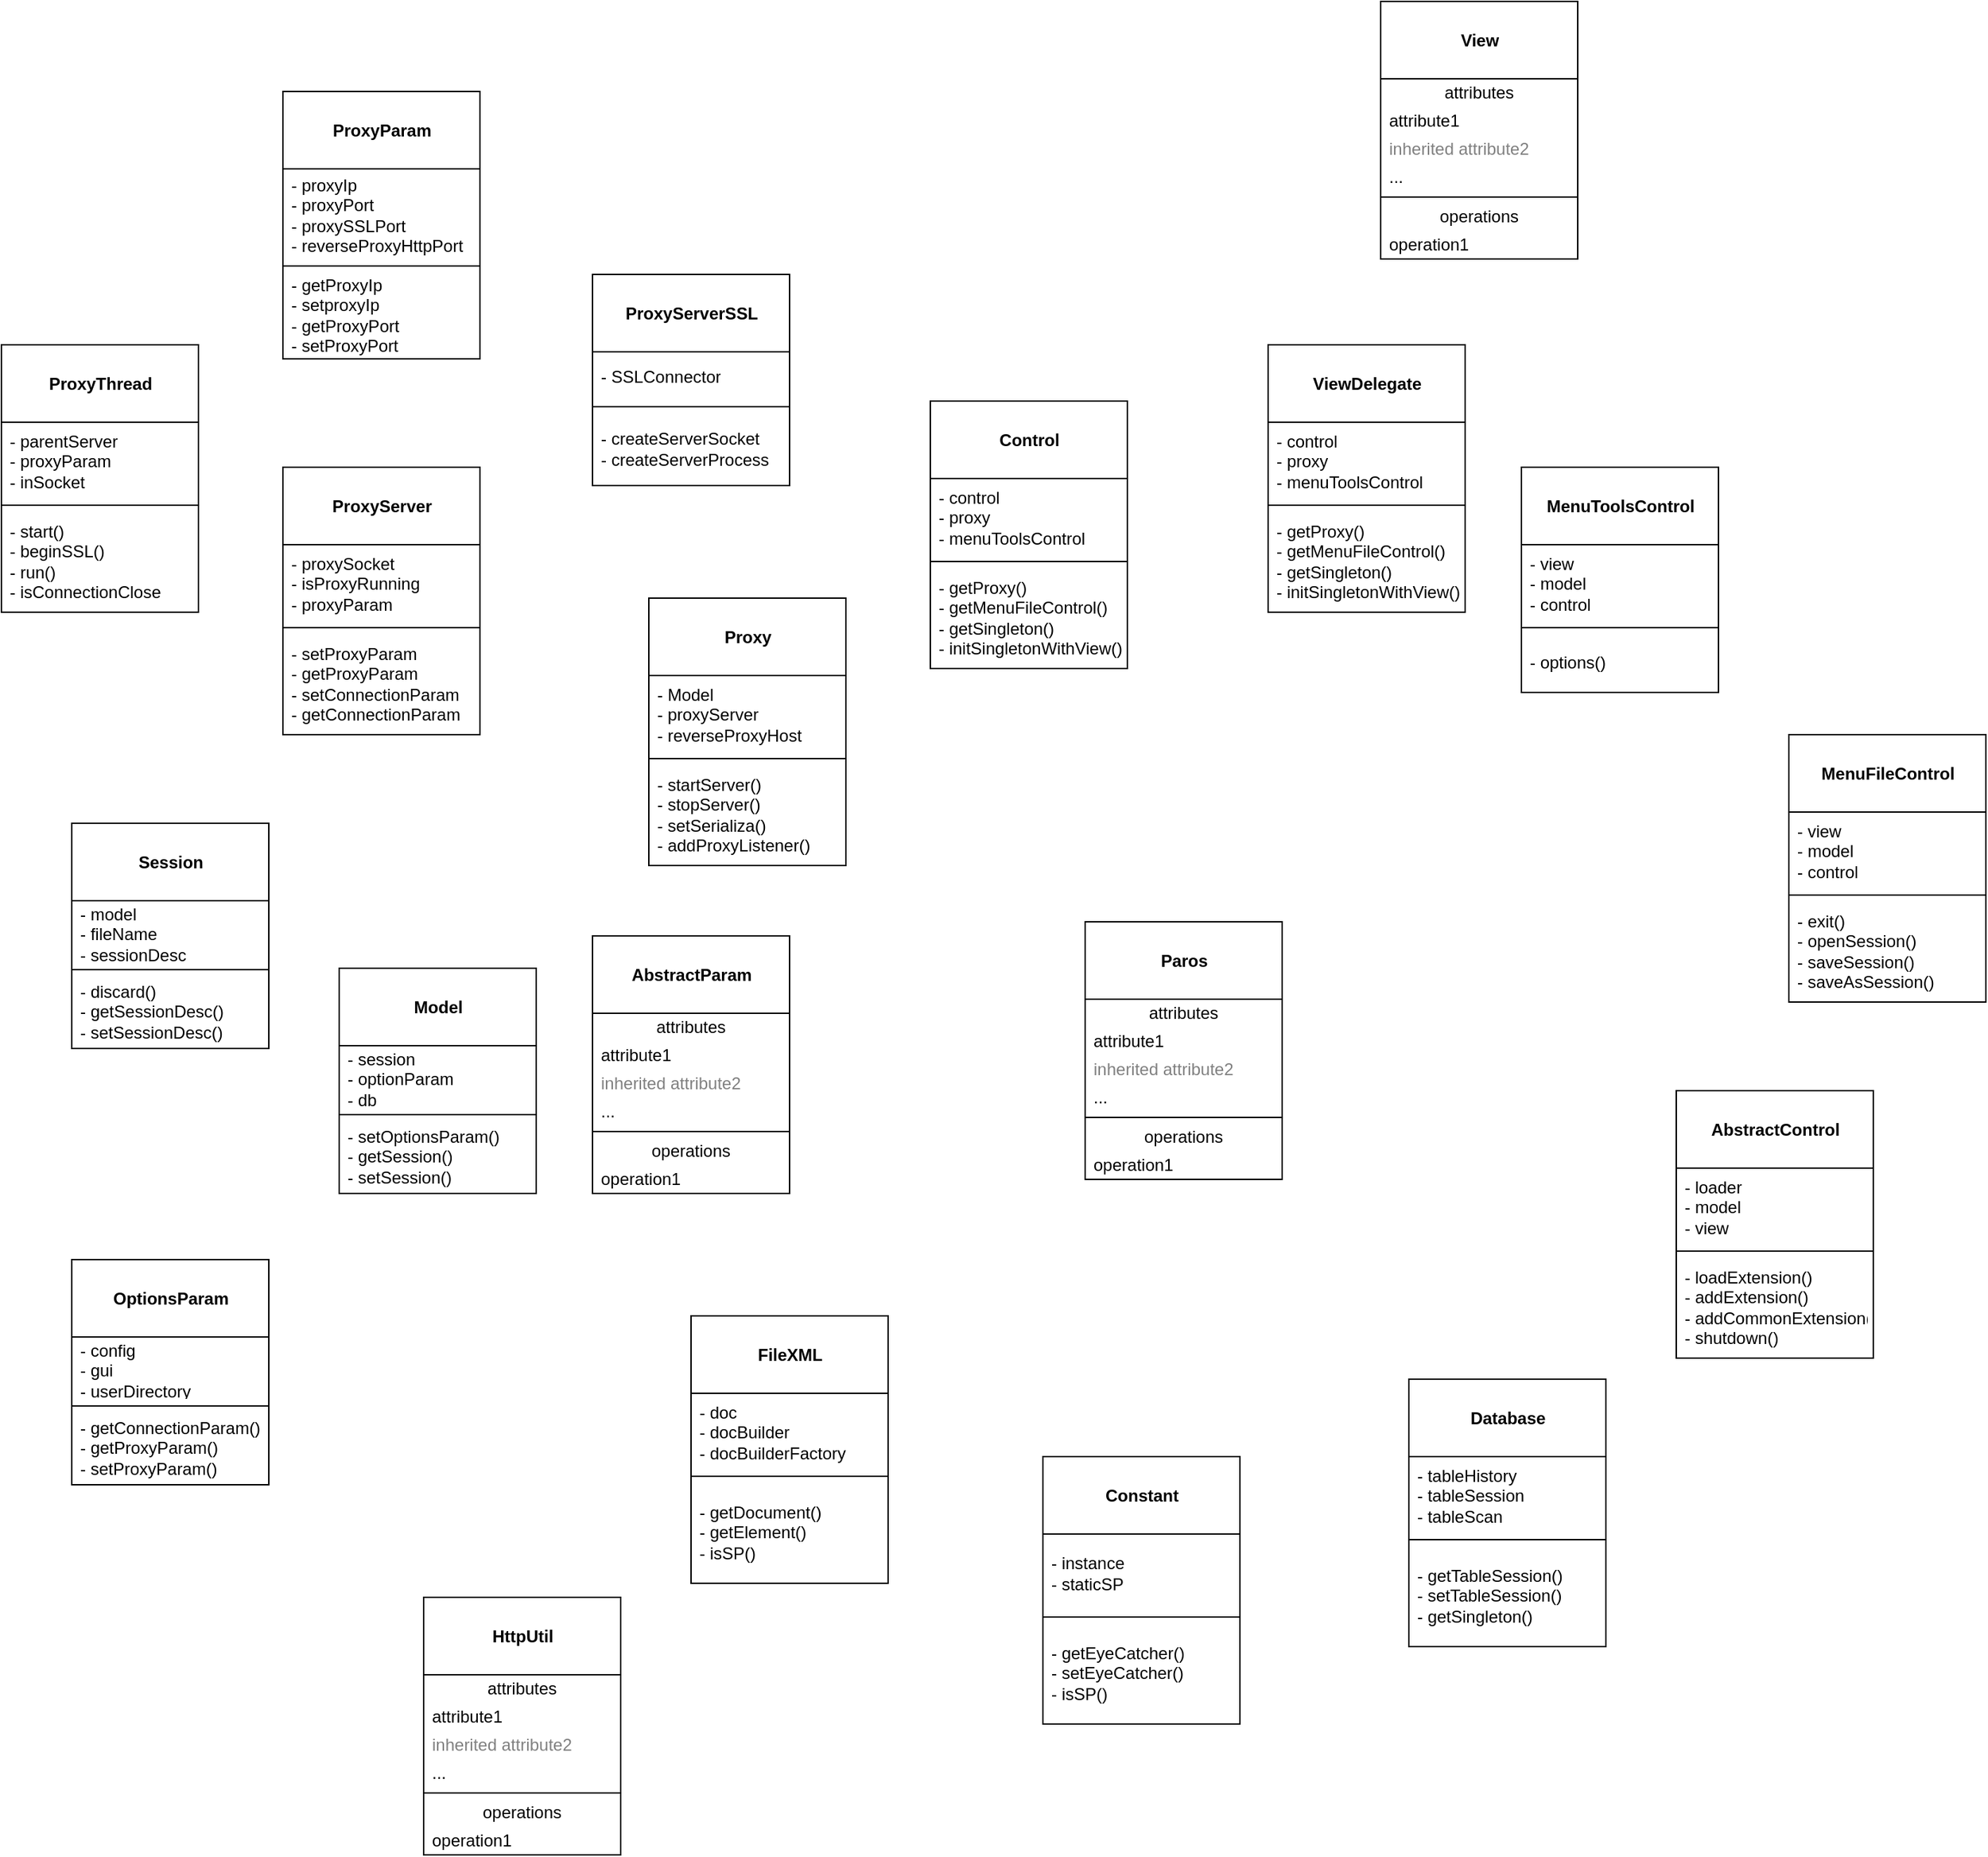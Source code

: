 <mxfile version="15.2.7" type="github">
  <diagram id="C5RBs43oDa-KdzZeNtuy" name="Page-1">
    <mxGraphModel dx="1702" dy="1922" grid="1" gridSize="10" guides="1" tooltips="1" connect="1" arrows="1" fold="1" page="1" pageScale="1" pageWidth="827" pageHeight="1169" math="0" shadow="0">
      <root>
        <mxCell id="WIyWlLk6GJQsqaUBKTNV-0" />
        <mxCell id="WIyWlLk6GJQsqaUBKTNV-1" parent="WIyWlLk6GJQsqaUBKTNV-0" />
        <mxCell id="tkb_pEtWwUhzIgSd7zSA-0" value="&lt;br&gt;&lt;b&gt;Paros&lt;/b&gt;" style="swimlane;fontStyle=0;align=center;verticalAlign=top;childLayout=stackLayout;horizontal=1;startSize=55;horizontalStack=0;resizeParent=1;resizeParentMax=0;resizeLast=0;collapsible=0;marginBottom=0;html=1;" parent="WIyWlLk6GJQsqaUBKTNV-1" vertex="1">
          <mxGeometry x="100" y="70" width="140" height="183" as="geometry" />
        </mxCell>
        <mxCell id="tkb_pEtWwUhzIgSd7zSA-1" value="attributes" style="text;html=1;strokeColor=none;fillColor=none;align=center;verticalAlign=middle;spacingLeft=4;spacingRight=4;overflow=hidden;rotatable=0;points=[[0,0.5],[1,0.5]];portConstraint=eastwest;" parent="tkb_pEtWwUhzIgSd7zSA-0" vertex="1">
          <mxGeometry y="55" width="140" height="20" as="geometry" />
        </mxCell>
        <mxCell id="tkb_pEtWwUhzIgSd7zSA-2" value="attribute1" style="text;html=1;strokeColor=none;fillColor=none;align=left;verticalAlign=middle;spacingLeft=4;spacingRight=4;overflow=hidden;rotatable=0;points=[[0,0.5],[1,0.5]];portConstraint=eastwest;" parent="tkb_pEtWwUhzIgSd7zSA-0" vertex="1">
          <mxGeometry y="75" width="140" height="20" as="geometry" />
        </mxCell>
        <mxCell id="tkb_pEtWwUhzIgSd7zSA-3" value="inherited attribute2" style="text;html=1;strokeColor=none;fillColor=none;align=left;verticalAlign=middle;spacingLeft=4;spacingRight=4;overflow=hidden;rotatable=0;points=[[0,0.5],[1,0.5]];portConstraint=eastwest;fontColor=#808080;" parent="tkb_pEtWwUhzIgSd7zSA-0" vertex="1">
          <mxGeometry y="95" width="140" height="20" as="geometry" />
        </mxCell>
        <mxCell id="tkb_pEtWwUhzIgSd7zSA-4" value="..." style="text;html=1;strokeColor=none;fillColor=none;align=left;verticalAlign=middle;spacingLeft=4;spacingRight=4;overflow=hidden;rotatable=0;points=[[0,0.5],[1,0.5]];portConstraint=eastwest;" parent="tkb_pEtWwUhzIgSd7zSA-0" vertex="1">
          <mxGeometry y="115" width="140" height="20" as="geometry" />
        </mxCell>
        <mxCell id="tkb_pEtWwUhzIgSd7zSA-5" value="" style="line;strokeWidth=1;fillColor=none;align=left;verticalAlign=middle;spacingTop=-1;spacingLeft=3;spacingRight=3;rotatable=0;labelPosition=right;points=[];portConstraint=eastwest;" parent="tkb_pEtWwUhzIgSd7zSA-0" vertex="1">
          <mxGeometry y="135" width="140" height="8" as="geometry" />
        </mxCell>
        <mxCell id="tkb_pEtWwUhzIgSd7zSA-6" value="operations" style="text;html=1;strokeColor=none;fillColor=none;align=center;verticalAlign=middle;spacingLeft=4;spacingRight=4;overflow=hidden;rotatable=0;points=[[0,0.5],[1,0.5]];portConstraint=eastwest;" parent="tkb_pEtWwUhzIgSd7zSA-0" vertex="1">
          <mxGeometry y="143" width="140" height="20" as="geometry" />
        </mxCell>
        <mxCell id="tkb_pEtWwUhzIgSd7zSA-7" value="operation1" style="text;html=1;strokeColor=none;fillColor=none;align=left;verticalAlign=middle;spacingLeft=4;spacingRight=4;overflow=hidden;rotatable=0;points=[[0,0.5],[1,0.5]];portConstraint=eastwest;" parent="tkb_pEtWwUhzIgSd7zSA-0" vertex="1">
          <mxGeometry y="163" width="140" height="20" as="geometry" />
        </mxCell>
        <mxCell id="tkb_pEtWwUhzIgSd7zSA-24" value="&lt;br&gt;&lt;b&gt;AbstractParam&lt;/b&gt;" style="swimlane;fontStyle=0;align=center;verticalAlign=top;childLayout=stackLayout;horizontal=1;startSize=55;horizontalStack=0;resizeParent=1;resizeParentMax=0;resizeLast=0;collapsible=0;marginBottom=0;html=1;" parent="WIyWlLk6GJQsqaUBKTNV-1" vertex="1">
          <mxGeometry x="-250" y="80" width="140" height="183" as="geometry" />
        </mxCell>
        <mxCell id="tkb_pEtWwUhzIgSd7zSA-25" value="attributes" style="text;html=1;strokeColor=none;fillColor=none;align=center;verticalAlign=middle;spacingLeft=4;spacingRight=4;overflow=hidden;rotatable=0;points=[[0,0.5],[1,0.5]];portConstraint=eastwest;" parent="tkb_pEtWwUhzIgSd7zSA-24" vertex="1">
          <mxGeometry y="55" width="140" height="20" as="geometry" />
        </mxCell>
        <mxCell id="tkb_pEtWwUhzIgSd7zSA-26" value="attribute1" style="text;html=1;strokeColor=none;fillColor=none;align=left;verticalAlign=middle;spacingLeft=4;spacingRight=4;overflow=hidden;rotatable=0;points=[[0,0.5],[1,0.5]];portConstraint=eastwest;" parent="tkb_pEtWwUhzIgSd7zSA-24" vertex="1">
          <mxGeometry y="75" width="140" height="20" as="geometry" />
        </mxCell>
        <mxCell id="tkb_pEtWwUhzIgSd7zSA-27" value="inherited attribute2" style="text;html=1;strokeColor=none;fillColor=none;align=left;verticalAlign=middle;spacingLeft=4;spacingRight=4;overflow=hidden;rotatable=0;points=[[0,0.5],[1,0.5]];portConstraint=eastwest;fontColor=#808080;" parent="tkb_pEtWwUhzIgSd7zSA-24" vertex="1">
          <mxGeometry y="95" width="140" height="20" as="geometry" />
        </mxCell>
        <mxCell id="tkb_pEtWwUhzIgSd7zSA-28" value="..." style="text;html=1;strokeColor=none;fillColor=none;align=left;verticalAlign=middle;spacingLeft=4;spacingRight=4;overflow=hidden;rotatable=0;points=[[0,0.5],[1,0.5]];portConstraint=eastwest;" parent="tkb_pEtWwUhzIgSd7zSA-24" vertex="1">
          <mxGeometry y="115" width="140" height="20" as="geometry" />
        </mxCell>
        <mxCell id="tkb_pEtWwUhzIgSd7zSA-29" value="" style="line;strokeWidth=1;fillColor=none;align=left;verticalAlign=middle;spacingTop=-1;spacingLeft=3;spacingRight=3;rotatable=0;labelPosition=right;points=[];portConstraint=eastwest;" parent="tkb_pEtWwUhzIgSd7zSA-24" vertex="1">
          <mxGeometry y="135" width="140" height="8" as="geometry" />
        </mxCell>
        <mxCell id="tkb_pEtWwUhzIgSd7zSA-30" value="operations" style="text;html=1;strokeColor=none;fillColor=none;align=center;verticalAlign=middle;spacingLeft=4;spacingRight=4;overflow=hidden;rotatable=0;points=[[0,0.5],[1,0.5]];portConstraint=eastwest;" parent="tkb_pEtWwUhzIgSd7zSA-24" vertex="1">
          <mxGeometry y="143" width="140" height="20" as="geometry" />
        </mxCell>
        <mxCell id="tkb_pEtWwUhzIgSd7zSA-31" value="operation1" style="text;html=1;strokeColor=none;fillColor=none;align=left;verticalAlign=middle;spacingLeft=4;spacingRight=4;overflow=hidden;rotatable=0;points=[[0,0.5],[1,0.5]];portConstraint=eastwest;" parent="tkb_pEtWwUhzIgSd7zSA-24" vertex="1">
          <mxGeometry y="163" width="140" height="20" as="geometry" />
        </mxCell>
        <mxCell id="tkb_pEtWwUhzIgSd7zSA-112" value="&lt;br&gt;&lt;b&gt;HttpUtil&lt;/b&gt;" style="swimlane;fontStyle=0;align=center;verticalAlign=top;childLayout=stackLayout;horizontal=1;startSize=55;horizontalStack=0;resizeParent=1;resizeParentMax=0;resizeLast=0;collapsible=0;marginBottom=0;html=1;" parent="WIyWlLk6GJQsqaUBKTNV-1" vertex="1">
          <mxGeometry x="-370" y="550" width="140" height="183" as="geometry" />
        </mxCell>
        <mxCell id="tkb_pEtWwUhzIgSd7zSA-113" value="attributes" style="text;html=1;strokeColor=none;fillColor=none;align=center;verticalAlign=middle;spacingLeft=4;spacingRight=4;overflow=hidden;rotatable=0;points=[[0,0.5],[1,0.5]];portConstraint=eastwest;" parent="tkb_pEtWwUhzIgSd7zSA-112" vertex="1">
          <mxGeometry y="55" width="140" height="20" as="geometry" />
        </mxCell>
        <mxCell id="tkb_pEtWwUhzIgSd7zSA-114" value="attribute1" style="text;html=1;strokeColor=none;fillColor=none;align=left;verticalAlign=middle;spacingLeft=4;spacingRight=4;overflow=hidden;rotatable=0;points=[[0,0.5],[1,0.5]];portConstraint=eastwest;" parent="tkb_pEtWwUhzIgSd7zSA-112" vertex="1">
          <mxGeometry y="75" width="140" height="20" as="geometry" />
        </mxCell>
        <mxCell id="tkb_pEtWwUhzIgSd7zSA-115" value="inherited attribute2" style="text;html=1;strokeColor=none;fillColor=none;align=left;verticalAlign=middle;spacingLeft=4;spacingRight=4;overflow=hidden;rotatable=0;points=[[0,0.5],[1,0.5]];portConstraint=eastwest;fontColor=#808080;" parent="tkb_pEtWwUhzIgSd7zSA-112" vertex="1">
          <mxGeometry y="95" width="140" height="20" as="geometry" />
        </mxCell>
        <mxCell id="tkb_pEtWwUhzIgSd7zSA-116" value="..." style="text;html=1;strokeColor=none;fillColor=none;align=left;verticalAlign=middle;spacingLeft=4;spacingRight=4;overflow=hidden;rotatable=0;points=[[0,0.5],[1,0.5]];portConstraint=eastwest;" parent="tkb_pEtWwUhzIgSd7zSA-112" vertex="1">
          <mxGeometry y="115" width="140" height="20" as="geometry" />
        </mxCell>
        <mxCell id="tkb_pEtWwUhzIgSd7zSA-117" value="" style="line;strokeWidth=1;fillColor=none;align=left;verticalAlign=middle;spacingTop=-1;spacingLeft=3;spacingRight=3;rotatable=0;labelPosition=right;points=[];portConstraint=eastwest;" parent="tkb_pEtWwUhzIgSd7zSA-112" vertex="1">
          <mxGeometry y="135" width="140" height="8" as="geometry" />
        </mxCell>
        <mxCell id="tkb_pEtWwUhzIgSd7zSA-118" value="operations" style="text;html=1;strokeColor=none;fillColor=none;align=center;verticalAlign=middle;spacingLeft=4;spacingRight=4;overflow=hidden;rotatable=0;points=[[0,0.5],[1,0.5]];portConstraint=eastwest;" parent="tkb_pEtWwUhzIgSd7zSA-112" vertex="1">
          <mxGeometry y="143" width="140" height="20" as="geometry" />
        </mxCell>
        <mxCell id="tkb_pEtWwUhzIgSd7zSA-119" value="operation1" style="text;html=1;strokeColor=none;fillColor=none;align=left;verticalAlign=middle;spacingLeft=4;spacingRight=4;overflow=hidden;rotatable=0;points=[[0,0.5],[1,0.5]];portConstraint=eastwest;" parent="tkb_pEtWwUhzIgSd7zSA-112" vertex="1">
          <mxGeometry y="163" width="140" height="20" as="geometry" />
        </mxCell>
        <mxCell id="tkb_pEtWwUhzIgSd7zSA-120" value="&lt;br&gt;&lt;b&gt;ProxyServer&lt;/b&gt;" style="swimlane;fontStyle=0;align=center;verticalAlign=top;childLayout=stackLayout;horizontal=1;startSize=55;horizontalStack=0;resizeParent=1;resizeParentMax=0;resizeLast=0;collapsible=0;marginBottom=0;html=1;" parent="WIyWlLk6GJQsqaUBKTNV-1" vertex="1">
          <mxGeometry x="-470" y="-253" width="140" height="190" as="geometry" />
        </mxCell>
        <mxCell id="tkb_pEtWwUhzIgSd7zSA-122" value="- proxySocket&lt;br&gt;- isProxyRunning&lt;br&gt;- proxyParam" style="text;html=1;strokeColor=none;fillColor=none;align=left;verticalAlign=middle;spacingLeft=4;spacingRight=4;overflow=hidden;rotatable=0;points=[[0,0.5],[1,0.5]];portConstraint=eastwest;" parent="tkb_pEtWwUhzIgSd7zSA-120" vertex="1">
          <mxGeometry y="55" width="140" height="55" as="geometry" />
        </mxCell>
        <mxCell id="tkb_pEtWwUhzIgSd7zSA-125" value="" style="line;strokeWidth=1;fillColor=none;align=left;verticalAlign=middle;spacingTop=-1;spacingLeft=3;spacingRight=3;rotatable=0;labelPosition=right;points=[];portConstraint=eastwest;" parent="tkb_pEtWwUhzIgSd7zSA-120" vertex="1">
          <mxGeometry y="110" width="140" height="8" as="geometry" />
        </mxCell>
        <mxCell id="tkb_pEtWwUhzIgSd7zSA-127" value="- setProxyParam&lt;br&gt;- getProxyParam&lt;br&gt;- setConnectionParam&lt;br&gt;- getConnectionParam" style="text;html=1;strokeColor=none;fillColor=none;align=left;verticalAlign=middle;spacingLeft=4;spacingRight=4;overflow=hidden;rotatable=0;points=[[0,0.5],[1,0.5]];portConstraint=eastwest;" parent="tkb_pEtWwUhzIgSd7zSA-120" vertex="1">
          <mxGeometry y="118" width="140" height="72" as="geometry" />
        </mxCell>
        <mxCell id="tkb_pEtWwUhzIgSd7zSA-152" value="&lt;br&gt;&lt;b&gt;View&lt;/b&gt;" style="swimlane;fontStyle=0;align=center;verticalAlign=top;childLayout=stackLayout;horizontal=1;startSize=55;horizontalStack=0;resizeParent=1;resizeParentMax=0;resizeLast=0;collapsible=0;marginBottom=0;html=1;" parent="WIyWlLk6GJQsqaUBKTNV-1" vertex="1">
          <mxGeometry x="310" y="-584" width="140" height="183" as="geometry" />
        </mxCell>
        <mxCell id="tkb_pEtWwUhzIgSd7zSA-153" value="attributes" style="text;html=1;strokeColor=none;fillColor=none;align=center;verticalAlign=middle;spacingLeft=4;spacingRight=4;overflow=hidden;rotatable=0;points=[[0,0.5],[1,0.5]];portConstraint=eastwest;" parent="tkb_pEtWwUhzIgSd7zSA-152" vertex="1">
          <mxGeometry y="55" width="140" height="20" as="geometry" />
        </mxCell>
        <mxCell id="tkb_pEtWwUhzIgSd7zSA-154" value="attribute1" style="text;html=1;strokeColor=none;fillColor=none;align=left;verticalAlign=middle;spacingLeft=4;spacingRight=4;overflow=hidden;rotatable=0;points=[[0,0.5],[1,0.5]];portConstraint=eastwest;" parent="tkb_pEtWwUhzIgSd7zSA-152" vertex="1">
          <mxGeometry y="75" width="140" height="20" as="geometry" />
        </mxCell>
        <mxCell id="tkb_pEtWwUhzIgSd7zSA-155" value="inherited attribute2" style="text;html=1;strokeColor=none;fillColor=none;align=left;verticalAlign=middle;spacingLeft=4;spacingRight=4;overflow=hidden;rotatable=0;points=[[0,0.5],[1,0.5]];portConstraint=eastwest;fontColor=#808080;" parent="tkb_pEtWwUhzIgSd7zSA-152" vertex="1">
          <mxGeometry y="95" width="140" height="20" as="geometry" />
        </mxCell>
        <mxCell id="tkb_pEtWwUhzIgSd7zSA-156" value="..." style="text;html=1;strokeColor=none;fillColor=none;align=left;verticalAlign=middle;spacingLeft=4;spacingRight=4;overflow=hidden;rotatable=0;points=[[0,0.5],[1,0.5]];portConstraint=eastwest;" parent="tkb_pEtWwUhzIgSd7zSA-152" vertex="1">
          <mxGeometry y="115" width="140" height="20" as="geometry" />
        </mxCell>
        <mxCell id="tkb_pEtWwUhzIgSd7zSA-157" value="" style="line;strokeWidth=1;fillColor=none;align=left;verticalAlign=middle;spacingTop=-1;spacingLeft=3;spacingRight=3;rotatable=0;labelPosition=right;points=[];portConstraint=eastwest;" parent="tkb_pEtWwUhzIgSd7zSA-152" vertex="1">
          <mxGeometry y="135" width="140" height="8" as="geometry" />
        </mxCell>
        <mxCell id="tkb_pEtWwUhzIgSd7zSA-158" value="operations" style="text;html=1;strokeColor=none;fillColor=none;align=center;verticalAlign=middle;spacingLeft=4;spacingRight=4;overflow=hidden;rotatable=0;points=[[0,0.5],[1,0.5]];portConstraint=eastwest;" parent="tkb_pEtWwUhzIgSd7zSA-152" vertex="1">
          <mxGeometry y="143" width="140" height="20" as="geometry" />
        </mxCell>
        <mxCell id="tkb_pEtWwUhzIgSd7zSA-159" value="operation1" style="text;html=1;strokeColor=none;fillColor=none;align=left;verticalAlign=middle;spacingLeft=4;spacingRight=4;overflow=hidden;rotatable=0;points=[[0,0.5],[1,0.5]];portConstraint=eastwest;" parent="tkb_pEtWwUhzIgSd7zSA-152" vertex="1">
          <mxGeometry y="163" width="140" height="20" as="geometry" />
        </mxCell>
        <mxCell id="bQ-2oHwVP3NK-oVMbTSB-0" value="&lt;br&gt;&lt;b&gt;ProxyServerSSL&lt;/b&gt;" style="swimlane;fontStyle=0;align=center;verticalAlign=top;childLayout=stackLayout;horizontal=1;startSize=55;horizontalStack=0;resizeParent=1;resizeParentMax=0;resizeLast=0;collapsible=0;marginBottom=0;html=1;" vertex="1" parent="WIyWlLk6GJQsqaUBKTNV-1">
          <mxGeometry x="-250" y="-390" width="140" height="150" as="geometry" />
        </mxCell>
        <mxCell id="bQ-2oHwVP3NK-oVMbTSB-1" value="- SSLConnector" style="text;html=1;strokeColor=none;fillColor=none;align=left;verticalAlign=middle;spacingLeft=4;spacingRight=4;overflow=hidden;rotatable=0;points=[[0,0.5],[1,0.5]];portConstraint=eastwest;" vertex="1" parent="bQ-2oHwVP3NK-oVMbTSB-0">
          <mxGeometry y="55" width="140" height="35" as="geometry" />
        </mxCell>
        <mxCell id="bQ-2oHwVP3NK-oVMbTSB-2" value="" style="line;strokeWidth=1;fillColor=none;align=left;verticalAlign=middle;spacingTop=-1;spacingLeft=3;spacingRight=3;rotatable=0;labelPosition=right;points=[];portConstraint=eastwest;" vertex="1" parent="bQ-2oHwVP3NK-oVMbTSB-0">
          <mxGeometry y="90" width="140" height="8" as="geometry" />
        </mxCell>
        <mxCell id="bQ-2oHwVP3NK-oVMbTSB-3" value="- createServerSocket&lt;br&gt;- createServerProcess" style="text;html=1;strokeColor=none;fillColor=none;align=left;verticalAlign=middle;spacingLeft=4;spacingRight=4;overflow=hidden;rotatable=0;points=[[0,0.5],[1,0.5]];portConstraint=eastwest;" vertex="1" parent="bQ-2oHwVP3NK-oVMbTSB-0">
          <mxGeometry y="98" width="140" height="52" as="geometry" />
        </mxCell>
        <mxCell id="bQ-2oHwVP3NK-oVMbTSB-4" value="&lt;br&gt;&lt;b&gt;ProxyParam&lt;/b&gt;" style="swimlane;fontStyle=0;align=center;verticalAlign=top;childLayout=stackLayout;horizontal=1;startSize=55;horizontalStack=0;resizeParent=1;resizeParentMax=0;resizeLast=0;collapsible=0;marginBottom=0;html=1;" vertex="1" parent="WIyWlLk6GJQsqaUBKTNV-1">
          <mxGeometry x="-470" y="-520" width="140" height="190" as="geometry" />
        </mxCell>
        <mxCell id="bQ-2oHwVP3NK-oVMbTSB-5" value="- proxyIp&lt;br&gt;- proxyPort&lt;br&gt;- proxySSLPort&lt;br&gt;- reverseProxyHttpPort" style="text;html=1;strokeColor=none;fillColor=none;align=left;verticalAlign=middle;spacingLeft=4;spacingRight=4;overflow=hidden;rotatable=0;points=[[0,0.5],[1,0.5]];portConstraint=eastwest;" vertex="1" parent="bQ-2oHwVP3NK-oVMbTSB-4">
          <mxGeometry y="55" width="140" height="65" as="geometry" />
        </mxCell>
        <mxCell id="bQ-2oHwVP3NK-oVMbTSB-6" value="" style="line;strokeWidth=1;fillColor=none;align=left;verticalAlign=middle;spacingTop=-1;spacingLeft=3;spacingRight=3;rotatable=0;labelPosition=right;points=[];portConstraint=eastwest;" vertex="1" parent="bQ-2oHwVP3NK-oVMbTSB-4">
          <mxGeometry y="120" width="140" height="8" as="geometry" />
        </mxCell>
        <mxCell id="bQ-2oHwVP3NK-oVMbTSB-7" value="- getProxyIp&lt;br&gt;- setproxyIp&lt;br&gt;- getProxyPort&lt;br&gt;- setProxyPort" style="text;html=1;strokeColor=none;fillColor=none;align=left;verticalAlign=middle;spacingLeft=4;spacingRight=4;overflow=hidden;rotatable=0;points=[[0,0.5],[1,0.5]];portConstraint=eastwest;" vertex="1" parent="bQ-2oHwVP3NK-oVMbTSB-4">
          <mxGeometry y="128" width="140" height="62" as="geometry" />
        </mxCell>
        <mxCell id="bQ-2oHwVP3NK-oVMbTSB-8" value="&lt;br&gt;&lt;b&gt;ProxyThread&lt;/b&gt;" style="swimlane;fontStyle=0;align=center;verticalAlign=top;childLayout=stackLayout;horizontal=1;startSize=55;horizontalStack=0;resizeParent=1;resizeParentMax=0;resizeLast=0;collapsible=0;marginBottom=0;html=1;" vertex="1" parent="WIyWlLk6GJQsqaUBKTNV-1">
          <mxGeometry x="-670" y="-340" width="140" height="190" as="geometry" />
        </mxCell>
        <mxCell id="bQ-2oHwVP3NK-oVMbTSB-9" value="- parentServer&lt;br&gt;- proxyParam&lt;br&gt;- inSocket" style="text;html=1;strokeColor=none;fillColor=none;align=left;verticalAlign=middle;spacingLeft=4;spacingRight=4;overflow=hidden;rotatable=0;points=[[0,0.5],[1,0.5]];portConstraint=eastwest;" vertex="1" parent="bQ-2oHwVP3NK-oVMbTSB-8">
          <mxGeometry y="55" width="140" height="55" as="geometry" />
        </mxCell>
        <mxCell id="bQ-2oHwVP3NK-oVMbTSB-10" value="" style="line;strokeWidth=1;fillColor=none;align=left;verticalAlign=middle;spacingTop=-1;spacingLeft=3;spacingRight=3;rotatable=0;labelPosition=right;points=[];portConstraint=eastwest;" vertex="1" parent="bQ-2oHwVP3NK-oVMbTSB-8">
          <mxGeometry y="110" width="140" height="8" as="geometry" />
        </mxCell>
        <mxCell id="bQ-2oHwVP3NK-oVMbTSB-11" value="- start()&lt;br&gt;- beginSSL()&lt;br&gt;- run()&lt;br&gt;- isConnectionClose" style="text;html=1;strokeColor=none;fillColor=none;align=left;verticalAlign=middle;spacingLeft=4;spacingRight=4;overflow=hidden;rotatable=0;points=[[0,0.5],[1,0.5]];portConstraint=eastwest;" vertex="1" parent="bQ-2oHwVP3NK-oVMbTSB-8">
          <mxGeometry y="118" width="140" height="72" as="geometry" />
        </mxCell>
        <mxCell id="bQ-2oHwVP3NK-oVMbTSB-12" value="&lt;br&gt;&lt;b&gt;Proxy&lt;/b&gt;" style="swimlane;fontStyle=0;align=center;verticalAlign=top;childLayout=stackLayout;horizontal=1;startSize=55;horizontalStack=0;resizeParent=1;resizeParentMax=0;resizeLast=0;collapsible=0;marginBottom=0;html=1;" vertex="1" parent="WIyWlLk6GJQsqaUBKTNV-1">
          <mxGeometry x="-210" y="-160" width="140" height="190" as="geometry" />
        </mxCell>
        <mxCell id="bQ-2oHwVP3NK-oVMbTSB-13" value="- Model&lt;br&gt;- proxyServer&lt;br&gt;- reverseProxyHost" style="text;html=1;strokeColor=none;fillColor=none;align=left;verticalAlign=middle;spacingLeft=4;spacingRight=4;overflow=hidden;rotatable=0;points=[[0,0.5],[1,0.5]];portConstraint=eastwest;" vertex="1" parent="bQ-2oHwVP3NK-oVMbTSB-12">
          <mxGeometry y="55" width="140" height="55" as="geometry" />
        </mxCell>
        <mxCell id="bQ-2oHwVP3NK-oVMbTSB-14" value="" style="line;strokeWidth=1;fillColor=none;align=left;verticalAlign=middle;spacingTop=-1;spacingLeft=3;spacingRight=3;rotatable=0;labelPosition=right;points=[];portConstraint=eastwest;" vertex="1" parent="bQ-2oHwVP3NK-oVMbTSB-12">
          <mxGeometry y="110" width="140" height="8" as="geometry" />
        </mxCell>
        <mxCell id="bQ-2oHwVP3NK-oVMbTSB-15" value="- startServer()&lt;br&gt;- stopServer()&lt;br&gt;- setSerializa()&lt;br&gt;- addProxyListener()" style="text;html=1;strokeColor=none;fillColor=none;align=left;verticalAlign=middle;spacingLeft=4;spacingRight=4;overflow=hidden;rotatable=0;points=[[0,0.5],[1,0.5]];portConstraint=eastwest;" vertex="1" parent="bQ-2oHwVP3NK-oVMbTSB-12">
          <mxGeometry y="118" width="140" height="72" as="geometry" />
        </mxCell>
        <mxCell id="bQ-2oHwVP3NK-oVMbTSB-16" value="&lt;br&gt;&lt;b&gt;Model&lt;/b&gt;" style="swimlane;fontStyle=0;align=center;verticalAlign=top;childLayout=stackLayout;horizontal=1;startSize=55;horizontalStack=0;resizeParent=1;resizeParentMax=0;resizeLast=0;collapsible=0;marginBottom=0;html=1;" vertex="1" parent="WIyWlLk6GJQsqaUBKTNV-1">
          <mxGeometry x="-430" y="103" width="140" height="160" as="geometry" />
        </mxCell>
        <mxCell id="bQ-2oHwVP3NK-oVMbTSB-17" value="- session&amp;nbsp;&lt;br&gt;- optionParam&lt;br&gt;- db" style="text;html=1;strokeColor=none;fillColor=none;align=left;verticalAlign=middle;spacingLeft=4;spacingRight=4;overflow=hidden;rotatable=0;points=[[0,0.5],[1,0.5]];portConstraint=eastwest;" vertex="1" parent="bQ-2oHwVP3NK-oVMbTSB-16">
          <mxGeometry y="55" width="140" height="45" as="geometry" />
        </mxCell>
        <mxCell id="bQ-2oHwVP3NK-oVMbTSB-18" value="" style="line;strokeWidth=1;fillColor=none;align=left;verticalAlign=middle;spacingTop=-1;spacingLeft=3;spacingRight=3;rotatable=0;labelPosition=right;points=[];portConstraint=eastwest;" vertex="1" parent="bQ-2oHwVP3NK-oVMbTSB-16">
          <mxGeometry y="100" width="140" height="8" as="geometry" />
        </mxCell>
        <mxCell id="bQ-2oHwVP3NK-oVMbTSB-19" value="- setOptionsParam()&lt;br&gt;- getSession()&lt;br&gt;- setSession()" style="text;html=1;strokeColor=none;fillColor=none;align=left;verticalAlign=middle;spacingLeft=4;spacingRight=4;overflow=hidden;rotatable=0;points=[[0,0.5],[1,0.5]];portConstraint=eastwest;" vertex="1" parent="bQ-2oHwVP3NK-oVMbTSB-16">
          <mxGeometry y="108" width="140" height="52" as="geometry" />
        </mxCell>
        <mxCell id="bQ-2oHwVP3NK-oVMbTSB-20" value="&lt;br&gt;&lt;b&gt;Session&lt;/b&gt;" style="swimlane;fontStyle=0;align=center;verticalAlign=top;childLayout=stackLayout;horizontal=1;startSize=55;horizontalStack=0;resizeParent=1;resizeParentMax=0;resizeLast=0;collapsible=0;marginBottom=0;html=1;" vertex="1" parent="WIyWlLk6GJQsqaUBKTNV-1">
          <mxGeometry x="-620" width="140" height="160" as="geometry" />
        </mxCell>
        <mxCell id="bQ-2oHwVP3NK-oVMbTSB-21" value="- model&amp;nbsp;&lt;br&gt;- fileName&lt;br&gt;- sessionDesc" style="text;html=1;strokeColor=none;fillColor=none;align=left;verticalAlign=middle;spacingLeft=4;spacingRight=4;overflow=hidden;rotatable=0;points=[[0,0.5],[1,0.5]];portConstraint=eastwest;" vertex="1" parent="bQ-2oHwVP3NK-oVMbTSB-20">
          <mxGeometry y="55" width="140" height="45" as="geometry" />
        </mxCell>
        <mxCell id="bQ-2oHwVP3NK-oVMbTSB-22" value="" style="line;strokeWidth=1;fillColor=none;align=left;verticalAlign=middle;spacingTop=-1;spacingLeft=3;spacingRight=3;rotatable=0;labelPosition=right;points=[];portConstraint=eastwest;" vertex="1" parent="bQ-2oHwVP3NK-oVMbTSB-20">
          <mxGeometry y="100" width="140" height="8" as="geometry" />
        </mxCell>
        <mxCell id="bQ-2oHwVP3NK-oVMbTSB-23" value="- discard()&lt;br&gt;- getSessionDesc()&lt;br&gt;- setSessionDesc()" style="text;html=1;strokeColor=none;fillColor=none;align=left;verticalAlign=middle;spacingLeft=4;spacingRight=4;overflow=hidden;rotatable=0;points=[[0,0.5],[1,0.5]];portConstraint=eastwest;" vertex="1" parent="bQ-2oHwVP3NK-oVMbTSB-20">
          <mxGeometry y="108" width="140" height="52" as="geometry" />
        </mxCell>
        <mxCell id="bQ-2oHwVP3NK-oVMbTSB-24" value="&lt;br&gt;&lt;b&gt;OptionsParam&lt;/b&gt;" style="swimlane;fontStyle=0;align=center;verticalAlign=top;childLayout=stackLayout;horizontal=1;startSize=55;horizontalStack=0;resizeParent=1;resizeParentMax=0;resizeLast=0;collapsible=0;marginBottom=0;html=1;" vertex="1" parent="WIyWlLk6GJQsqaUBKTNV-1">
          <mxGeometry x="-620" y="310" width="140" height="160" as="geometry" />
        </mxCell>
        <mxCell id="bQ-2oHwVP3NK-oVMbTSB-25" value="- config&amp;nbsp;&lt;br&gt;- gui&lt;br&gt;- userDirectory" style="text;html=1;strokeColor=none;fillColor=none;align=left;verticalAlign=middle;spacingLeft=4;spacingRight=4;overflow=hidden;rotatable=0;points=[[0,0.5],[1,0.5]];portConstraint=eastwest;" vertex="1" parent="bQ-2oHwVP3NK-oVMbTSB-24">
          <mxGeometry y="55" width="140" height="45" as="geometry" />
        </mxCell>
        <mxCell id="bQ-2oHwVP3NK-oVMbTSB-26" value="" style="line;strokeWidth=1;fillColor=none;align=left;verticalAlign=middle;spacingTop=-1;spacingLeft=3;spacingRight=3;rotatable=0;labelPosition=right;points=[];portConstraint=eastwest;" vertex="1" parent="bQ-2oHwVP3NK-oVMbTSB-24">
          <mxGeometry y="100" width="140" height="8" as="geometry" />
        </mxCell>
        <mxCell id="bQ-2oHwVP3NK-oVMbTSB-27" value="- getConnectionParam()&lt;br&gt;- getProxyParam()&lt;br&gt;- setProxyParam()" style="text;html=1;strokeColor=none;fillColor=none;align=left;verticalAlign=middle;spacingLeft=4;spacingRight=4;overflow=hidden;rotatable=0;points=[[0,0.5],[1,0.5]];portConstraint=eastwest;" vertex="1" parent="bQ-2oHwVP3NK-oVMbTSB-24">
          <mxGeometry y="108" width="140" height="52" as="geometry" />
        </mxCell>
        <mxCell id="bQ-2oHwVP3NK-oVMbTSB-28" value="&lt;br&gt;&lt;b&gt;Control&lt;/b&gt;" style="swimlane;fontStyle=0;align=center;verticalAlign=top;childLayout=stackLayout;horizontal=1;startSize=55;horizontalStack=0;resizeParent=1;resizeParentMax=0;resizeLast=0;collapsible=0;marginBottom=0;html=1;" vertex="1" parent="WIyWlLk6GJQsqaUBKTNV-1">
          <mxGeometry x="-10" y="-300" width="140" height="190" as="geometry" />
        </mxCell>
        <mxCell id="bQ-2oHwVP3NK-oVMbTSB-29" value="- control&lt;br&gt;- proxy&lt;br&gt;- menuToolsControl" style="text;html=1;strokeColor=none;fillColor=none;align=left;verticalAlign=middle;spacingLeft=4;spacingRight=4;overflow=hidden;rotatable=0;points=[[0,0.5],[1,0.5]];portConstraint=eastwest;" vertex="1" parent="bQ-2oHwVP3NK-oVMbTSB-28">
          <mxGeometry y="55" width="140" height="55" as="geometry" />
        </mxCell>
        <mxCell id="bQ-2oHwVP3NK-oVMbTSB-30" value="" style="line;strokeWidth=1;fillColor=none;align=left;verticalAlign=middle;spacingTop=-1;spacingLeft=3;spacingRight=3;rotatable=0;labelPosition=right;points=[];portConstraint=eastwest;" vertex="1" parent="bQ-2oHwVP3NK-oVMbTSB-28">
          <mxGeometry y="110" width="140" height="8" as="geometry" />
        </mxCell>
        <mxCell id="bQ-2oHwVP3NK-oVMbTSB-31" value="- getProxy()&lt;br&gt;- getMenuFileControl()&lt;br&gt;- getSingleton()&lt;br&gt;- initSingletonWithView()" style="text;html=1;strokeColor=none;fillColor=none;align=left;verticalAlign=middle;spacingLeft=4;spacingRight=4;overflow=hidden;rotatable=0;points=[[0,0.5],[1,0.5]];portConstraint=eastwest;" vertex="1" parent="bQ-2oHwVP3NK-oVMbTSB-28">
          <mxGeometry y="118" width="140" height="72" as="geometry" />
        </mxCell>
        <mxCell id="bQ-2oHwVP3NK-oVMbTSB-33" value="&lt;br&gt;&lt;b&gt;MenuFileControl&lt;/b&gt;" style="swimlane;fontStyle=0;align=center;verticalAlign=top;childLayout=stackLayout;horizontal=1;startSize=55;horizontalStack=0;resizeParent=1;resizeParentMax=0;resizeLast=0;collapsible=0;marginBottom=0;html=1;" vertex="1" parent="WIyWlLk6GJQsqaUBKTNV-1">
          <mxGeometry x="600" y="-63" width="140" height="190" as="geometry" />
        </mxCell>
        <mxCell id="bQ-2oHwVP3NK-oVMbTSB-34" value="- view&lt;br&gt;- model&lt;br&gt;- control" style="text;html=1;strokeColor=none;fillColor=none;align=left;verticalAlign=middle;spacingLeft=4;spacingRight=4;overflow=hidden;rotatable=0;points=[[0,0.5],[1,0.5]];portConstraint=eastwest;" vertex="1" parent="bQ-2oHwVP3NK-oVMbTSB-33">
          <mxGeometry y="55" width="140" height="55" as="geometry" />
        </mxCell>
        <mxCell id="bQ-2oHwVP3NK-oVMbTSB-35" value="" style="line;strokeWidth=1;fillColor=none;align=left;verticalAlign=middle;spacingTop=-1;spacingLeft=3;spacingRight=3;rotatable=0;labelPosition=right;points=[];portConstraint=eastwest;" vertex="1" parent="bQ-2oHwVP3NK-oVMbTSB-33">
          <mxGeometry y="110" width="140" height="8" as="geometry" />
        </mxCell>
        <mxCell id="bQ-2oHwVP3NK-oVMbTSB-36" value="- exit()&lt;br&gt;- openSession()&lt;br&gt;- saveSession()&lt;br&gt;- saveAsSession()" style="text;html=1;strokeColor=none;fillColor=none;align=left;verticalAlign=middle;spacingLeft=4;spacingRight=4;overflow=hidden;rotatable=0;points=[[0,0.5],[1,0.5]];portConstraint=eastwest;" vertex="1" parent="bQ-2oHwVP3NK-oVMbTSB-33">
          <mxGeometry y="118" width="140" height="72" as="geometry" />
        </mxCell>
        <mxCell id="bQ-2oHwVP3NK-oVMbTSB-37" value="&lt;br&gt;&lt;b&gt;MenuToolsControl&lt;/b&gt;" style="swimlane;fontStyle=0;align=center;verticalAlign=top;childLayout=stackLayout;horizontal=1;startSize=55;horizontalStack=0;resizeParent=1;resizeParentMax=0;resizeLast=0;collapsible=0;marginBottom=0;html=1;" vertex="1" parent="WIyWlLk6GJQsqaUBKTNV-1">
          <mxGeometry x="410" y="-253" width="140" height="160" as="geometry" />
        </mxCell>
        <mxCell id="bQ-2oHwVP3NK-oVMbTSB-38" value="- view&lt;br&gt;- model&lt;br&gt;- control" style="text;html=1;strokeColor=none;fillColor=none;align=left;verticalAlign=middle;spacingLeft=4;spacingRight=4;overflow=hidden;rotatable=0;points=[[0,0.5],[1,0.5]];portConstraint=eastwest;" vertex="1" parent="bQ-2oHwVP3NK-oVMbTSB-37">
          <mxGeometry y="55" width="140" height="55" as="geometry" />
        </mxCell>
        <mxCell id="bQ-2oHwVP3NK-oVMbTSB-39" value="" style="line;strokeWidth=1;fillColor=none;align=left;verticalAlign=middle;spacingTop=-1;spacingLeft=3;spacingRight=3;rotatable=0;labelPosition=right;points=[];portConstraint=eastwest;" vertex="1" parent="bQ-2oHwVP3NK-oVMbTSB-37">
          <mxGeometry y="110" width="140" height="8" as="geometry" />
        </mxCell>
        <mxCell id="bQ-2oHwVP3NK-oVMbTSB-40" value="- options()" style="text;html=1;strokeColor=none;fillColor=none;align=left;verticalAlign=middle;spacingLeft=4;spacingRight=4;overflow=hidden;rotatable=0;points=[[0,0.5],[1,0.5]];portConstraint=eastwest;" vertex="1" parent="bQ-2oHwVP3NK-oVMbTSB-37">
          <mxGeometry y="118" width="140" height="42" as="geometry" />
        </mxCell>
        <mxCell id="bQ-2oHwVP3NK-oVMbTSB-41" value="&lt;br&gt;&lt;b&gt;AbstractControl&lt;/b&gt;" style="swimlane;fontStyle=0;align=center;verticalAlign=top;childLayout=stackLayout;horizontal=1;startSize=55;horizontalStack=0;resizeParent=1;resizeParentMax=0;resizeLast=0;collapsible=0;marginBottom=0;html=1;" vertex="1" parent="WIyWlLk6GJQsqaUBKTNV-1">
          <mxGeometry x="520" y="190" width="140" height="190" as="geometry" />
        </mxCell>
        <mxCell id="bQ-2oHwVP3NK-oVMbTSB-42" value="- loader&lt;br&gt;- model&lt;br&gt;- view" style="text;html=1;strokeColor=none;fillColor=none;align=left;verticalAlign=middle;spacingLeft=4;spacingRight=4;overflow=hidden;rotatable=0;points=[[0,0.5],[1,0.5]];portConstraint=eastwest;" vertex="1" parent="bQ-2oHwVP3NK-oVMbTSB-41">
          <mxGeometry y="55" width="140" height="55" as="geometry" />
        </mxCell>
        <mxCell id="bQ-2oHwVP3NK-oVMbTSB-43" value="" style="line;strokeWidth=1;fillColor=none;align=left;verticalAlign=middle;spacingTop=-1;spacingLeft=3;spacingRight=3;rotatable=0;labelPosition=right;points=[];portConstraint=eastwest;" vertex="1" parent="bQ-2oHwVP3NK-oVMbTSB-41">
          <mxGeometry y="110" width="140" height="8" as="geometry" />
        </mxCell>
        <mxCell id="bQ-2oHwVP3NK-oVMbTSB-44" value="- loadExtension()&lt;br&gt;- addExtension()&lt;br&gt;- addCommonExtension()&lt;br&gt;- shutdown()" style="text;html=1;strokeColor=none;fillColor=none;align=left;verticalAlign=middle;spacingLeft=4;spacingRight=4;overflow=hidden;rotatable=0;points=[[0,0.5],[1,0.5]];portConstraint=eastwest;" vertex="1" parent="bQ-2oHwVP3NK-oVMbTSB-41">
          <mxGeometry y="118" width="140" height="72" as="geometry" />
        </mxCell>
        <mxCell id="bQ-2oHwVP3NK-oVMbTSB-45" value="&lt;br&gt;&lt;b&gt;ViewDelegate&lt;/b&gt;" style="swimlane;fontStyle=0;align=center;verticalAlign=top;childLayout=stackLayout;horizontal=1;startSize=55;horizontalStack=0;resizeParent=1;resizeParentMax=0;resizeLast=0;collapsible=0;marginBottom=0;html=1;" vertex="1" parent="WIyWlLk6GJQsqaUBKTNV-1">
          <mxGeometry x="230" y="-340" width="140" height="190" as="geometry" />
        </mxCell>
        <mxCell id="bQ-2oHwVP3NK-oVMbTSB-46" value="- control&lt;br&gt;- proxy&lt;br&gt;- menuToolsControl" style="text;html=1;strokeColor=none;fillColor=none;align=left;verticalAlign=middle;spacingLeft=4;spacingRight=4;overflow=hidden;rotatable=0;points=[[0,0.5],[1,0.5]];portConstraint=eastwest;" vertex="1" parent="bQ-2oHwVP3NK-oVMbTSB-45">
          <mxGeometry y="55" width="140" height="55" as="geometry" />
        </mxCell>
        <mxCell id="bQ-2oHwVP3NK-oVMbTSB-47" value="" style="line;strokeWidth=1;fillColor=none;align=left;verticalAlign=middle;spacingTop=-1;spacingLeft=3;spacingRight=3;rotatable=0;labelPosition=right;points=[];portConstraint=eastwest;" vertex="1" parent="bQ-2oHwVP3NK-oVMbTSB-45">
          <mxGeometry y="110" width="140" height="8" as="geometry" />
        </mxCell>
        <mxCell id="bQ-2oHwVP3NK-oVMbTSB-48" value="- getProxy()&lt;br&gt;- getMenuFileControl()&lt;br&gt;- getSingleton()&lt;br&gt;- initSingletonWithView()" style="text;html=1;strokeColor=none;fillColor=none;align=left;verticalAlign=middle;spacingLeft=4;spacingRight=4;overflow=hidden;rotatable=0;points=[[0,0.5],[1,0.5]];portConstraint=eastwest;" vertex="1" parent="bQ-2oHwVP3NK-oVMbTSB-45">
          <mxGeometry y="118" width="140" height="72" as="geometry" />
        </mxCell>
        <mxCell id="bQ-2oHwVP3NK-oVMbTSB-49" value="&lt;br&gt;&lt;b&gt;Database&lt;/b&gt;" style="swimlane;fontStyle=0;align=center;verticalAlign=top;childLayout=stackLayout;horizontal=1;startSize=55;horizontalStack=0;resizeParent=1;resizeParentMax=0;resizeLast=0;collapsible=0;marginBottom=0;html=1;" vertex="1" parent="WIyWlLk6GJQsqaUBKTNV-1">
          <mxGeometry x="330" y="395" width="140" height="190" as="geometry" />
        </mxCell>
        <mxCell id="bQ-2oHwVP3NK-oVMbTSB-50" value="- tableHistory&lt;br&gt;- tableSession&lt;br&gt;- tableScan" style="text;html=1;strokeColor=none;fillColor=none;align=left;verticalAlign=middle;spacingLeft=4;spacingRight=4;overflow=hidden;rotatable=0;points=[[0,0.5],[1,0.5]];portConstraint=eastwest;" vertex="1" parent="bQ-2oHwVP3NK-oVMbTSB-49">
          <mxGeometry y="55" width="140" height="55" as="geometry" />
        </mxCell>
        <mxCell id="bQ-2oHwVP3NK-oVMbTSB-51" value="" style="line;strokeWidth=1;fillColor=none;align=left;verticalAlign=middle;spacingTop=-1;spacingLeft=3;spacingRight=3;rotatable=0;labelPosition=right;points=[];portConstraint=eastwest;" vertex="1" parent="bQ-2oHwVP3NK-oVMbTSB-49">
          <mxGeometry y="110" width="140" height="8" as="geometry" />
        </mxCell>
        <mxCell id="bQ-2oHwVP3NK-oVMbTSB-52" value="- getTableSession()&lt;br&gt;- setTableSession()&lt;br&gt;- getSingleton()" style="text;html=1;strokeColor=none;fillColor=none;align=left;verticalAlign=middle;spacingLeft=4;spacingRight=4;overflow=hidden;rotatable=0;points=[[0,0.5],[1,0.5]];portConstraint=eastwest;" vertex="1" parent="bQ-2oHwVP3NK-oVMbTSB-49">
          <mxGeometry y="118" width="140" height="72" as="geometry" />
        </mxCell>
        <mxCell id="bQ-2oHwVP3NK-oVMbTSB-53" value="&lt;br&gt;&lt;b&gt;Constant&lt;/b&gt;" style="swimlane;fontStyle=0;align=center;verticalAlign=top;childLayout=stackLayout;horizontal=1;startSize=55;horizontalStack=0;resizeParent=1;resizeParentMax=0;resizeLast=0;collapsible=0;marginBottom=0;html=1;" vertex="1" parent="WIyWlLk6GJQsqaUBKTNV-1">
          <mxGeometry x="70" y="450" width="140" height="190" as="geometry" />
        </mxCell>
        <mxCell id="bQ-2oHwVP3NK-oVMbTSB-54" value="- instance&lt;br&gt;- staticSP" style="text;html=1;strokeColor=none;fillColor=none;align=left;verticalAlign=middle;spacingLeft=4;spacingRight=4;overflow=hidden;rotatable=0;points=[[0,0.5],[1,0.5]];portConstraint=eastwest;" vertex="1" parent="bQ-2oHwVP3NK-oVMbTSB-53">
          <mxGeometry y="55" width="140" height="55" as="geometry" />
        </mxCell>
        <mxCell id="bQ-2oHwVP3NK-oVMbTSB-55" value="" style="line;strokeWidth=1;fillColor=none;align=left;verticalAlign=middle;spacingTop=-1;spacingLeft=3;spacingRight=3;rotatable=0;labelPosition=right;points=[];portConstraint=eastwest;" vertex="1" parent="bQ-2oHwVP3NK-oVMbTSB-53">
          <mxGeometry y="110" width="140" height="8" as="geometry" />
        </mxCell>
        <mxCell id="bQ-2oHwVP3NK-oVMbTSB-56" value="- getEyeCatcher()&lt;br&gt;- setEyeCatcher()&lt;br&gt;- isSP()" style="text;html=1;strokeColor=none;fillColor=none;align=left;verticalAlign=middle;spacingLeft=4;spacingRight=4;overflow=hidden;rotatable=0;points=[[0,0.5],[1,0.5]];portConstraint=eastwest;" vertex="1" parent="bQ-2oHwVP3NK-oVMbTSB-53">
          <mxGeometry y="118" width="140" height="72" as="geometry" />
        </mxCell>
        <mxCell id="bQ-2oHwVP3NK-oVMbTSB-57" value="&lt;br&gt;&lt;b&gt;FileXML&lt;/b&gt;" style="swimlane;fontStyle=0;align=center;verticalAlign=top;childLayout=stackLayout;horizontal=1;startSize=55;horizontalStack=0;resizeParent=1;resizeParentMax=0;resizeLast=0;collapsible=0;marginBottom=0;html=1;" vertex="1" parent="WIyWlLk6GJQsqaUBKTNV-1">
          <mxGeometry x="-180" y="350" width="140" height="190" as="geometry" />
        </mxCell>
        <mxCell id="bQ-2oHwVP3NK-oVMbTSB-58" value="- doc&lt;br&gt;- docBuilder&lt;br&gt;- docBuilderFactory" style="text;html=1;strokeColor=none;fillColor=none;align=left;verticalAlign=middle;spacingLeft=4;spacingRight=4;overflow=hidden;rotatable=0;points=[[0,0.5],[1,0.5]];portConstraint=eastwest;" vertex="1" parent="bQ-2oHwVP3NK-oVMbTSB-57">
          <mxGeometry y="55" width="140" height="55" as="geometry" />
        </mxCell>
        <mxCell id="bQ-2oHwVP3NK-oVMbTSB-59" value="" style="line;strokeWidth=1;fillColor=none;align=left;verticalAlign=middle;spacingTop=-1;spacingLeft=3;spacingRight=3;rotatable=0;labelPosition=right;points=[];portConstraint=eastwest;" vertex="1" parent="bQ-2oHwVP3NK-oVMbTSB-57">
          <mxGeometry y="110" width="140" height="8" as="geometry" />
        </mxCell>
        <mxCell id="bQ-2oHwVP3NK-oVMbTSB-60" value="- getDocument()&lt;br&gt;- getElement()&lt;br&gt;- isSP()" style="text;html=1;strokeColor=none;fillColor=none;align=left;verticalAlign=middle;spacingLeft=4;spacingRight=4;overflow=hidden;rotatable=0;points=[[0,0.5],[1,0.5]];portConstraint=eastwest;" vertex="1" parent="bQ-2oHwVP3NK-oVMbTSB-57">
          <mxGeometry y="118" width="140" height="72" as="geometry" />
        </mxCell>
      </root>
    </mxGraphModel>
  </diagram>
</mxfile>
